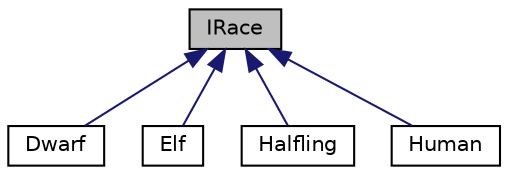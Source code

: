 digraph "IRace"
{
 // LATEX_PDF_SIZE
  edge [fontname="Helvetica",fontsize="10",labelfontname="Helvetica",labelfontsize="10"];
  node [fontname="Helvetica",fontsize="10",shape=record];
  Node1 [label="IRace",height=0.2,width=0.4,color="black", fillcolor="grey75", style="filled", fontcolor="black",tooltip=" "];
  Node1 -> Node2 [dir="back",color="midnightblue",fontsize="10",style="solid",fontname="Helvetica"];
  Node2 [label="Dwarf",height=0.2,width=0.4,color="black", fillcolor="white", style="filled",URL="$classDwarf.html",tooltip=" "];
  Node1 -> Node3 [dir="back",color="midnightblue",fontsize="10",style="solid",fontname="Helvetica"];
  Node3 [label="Elf",height=0.2,width=0.4,color="black", fillcolor="white", style="filled",URL="$classElf.html",tooltip=" "];
  Node1 -> Node4 [dir="back",color="midnightblue",fontsize="10",style="solid",fontname="Helvetica"];
  Node4 [label="Halfling",height=0.2,width=0.4,color="black", fillcolor="white", style="filled",URL="$classHalfling.html",tooltip=" "];
  Node1 -> Node5 [dir="back",color="midnightblue",fontsize="10",style="solid",fontname="Helvetica"];
  Node5 [label="Human",height=0.2,width=0.4,color="black", fillcolor="white", style="filled",URL="$classHuman.html",tooltip=" "];
}
